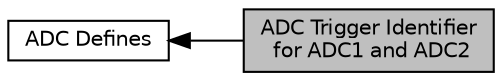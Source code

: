 digraph "ADC Trigger Identifier for ADC1 and ADC2"
{
  edge [fontname="Helvetica",fontsize="10",labelfontname="Helvetica",labelfontsize="10"];
  node [fontname="Helvetica",fontsize="10",shape=record];
  rankdir=LR;
  Node0 [label="ADC Trigger Identifier\l for ADC1 and ADC2",height=0.2,width=0.4,color="black", fillcolor="grey75", style="filled", fontcolor="black"];
  Node1 [label="ADC Defines",height=0.2,width=0.4,color="black", fillcolor="white", style="filled",URL="$group__adc__defines.html",tooltip="Defined Constants and Types for the STM32F1xx Analog to Digital Converters "];
  Node1->Node0 [shape=plaintext, dir="back", style="solid"];
}
